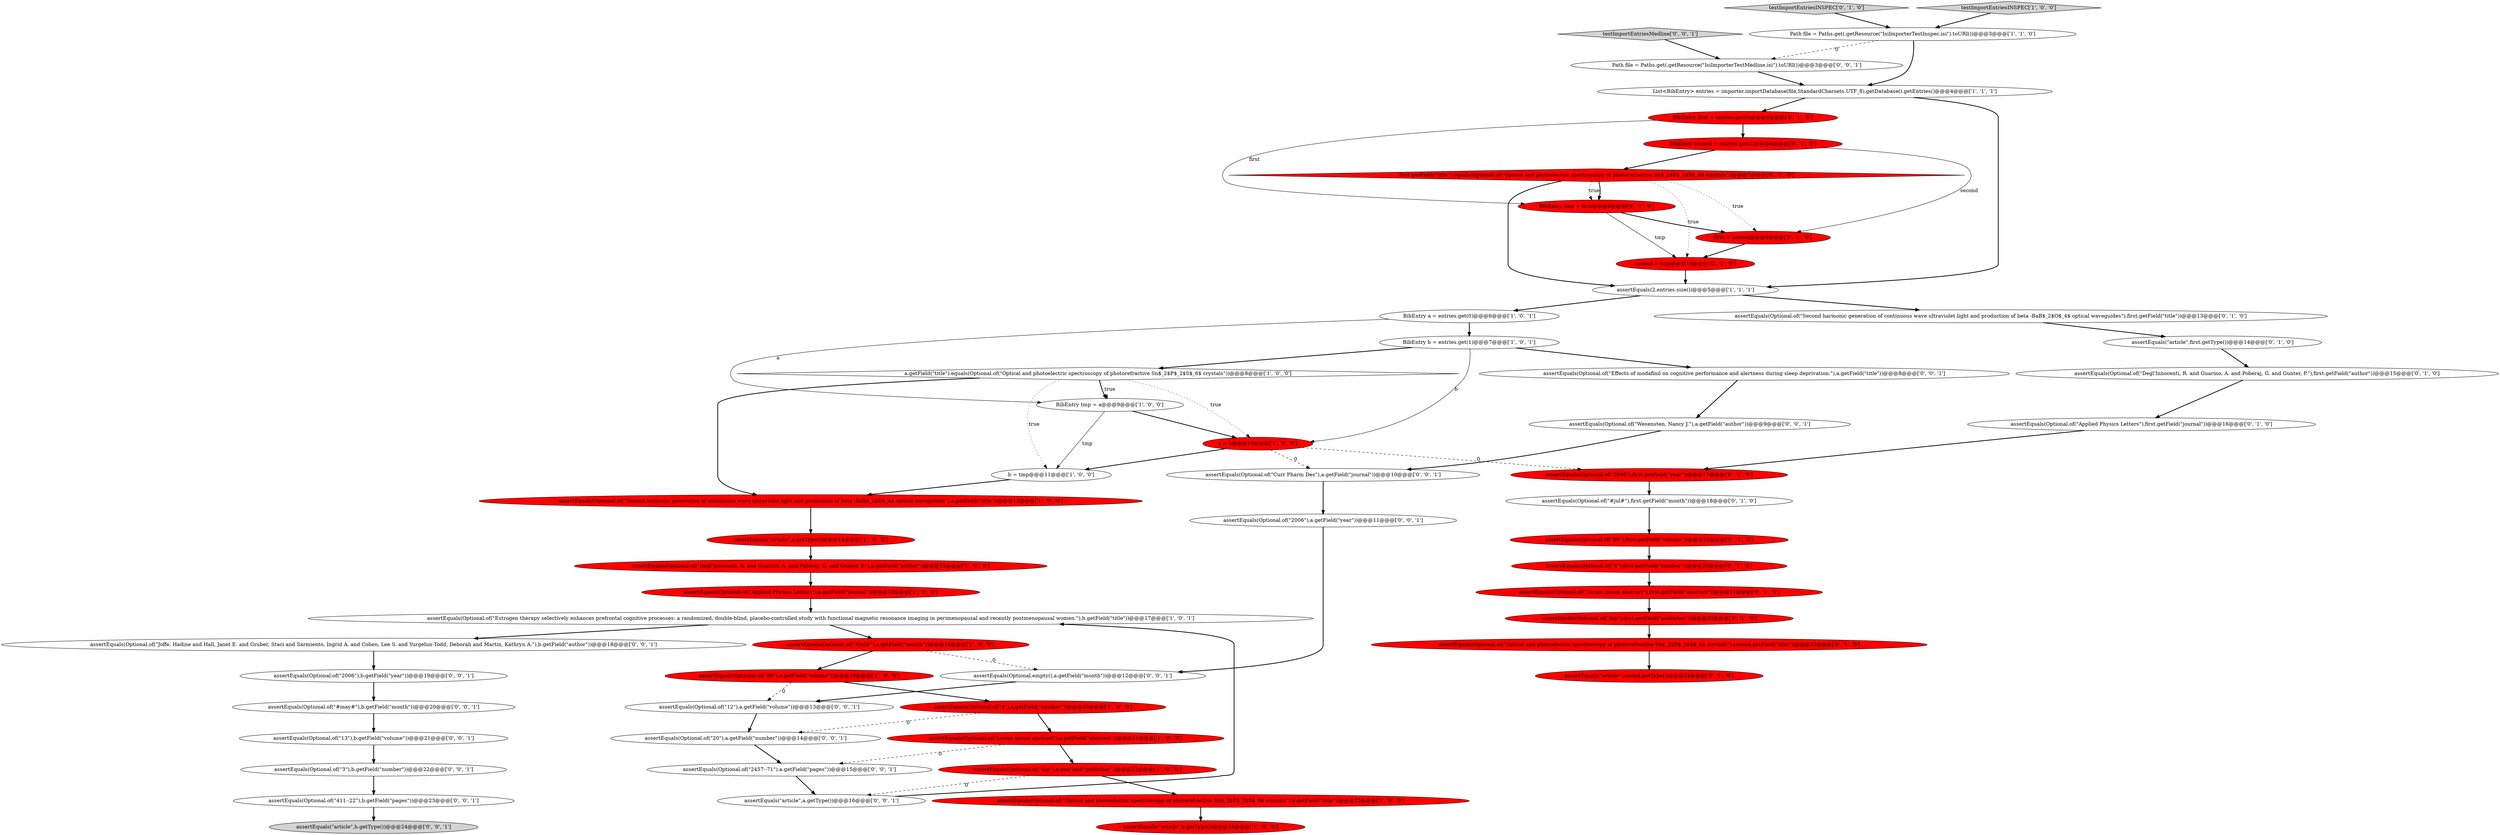 digraph {
41 [style = filled, label = "assertEquals(Optional.of(\"Joffe, Hadine and Hall, Janet E. and Gruber, Staci and Sarmiento, Ingrid A. and Cohen, Lee S. and Yurgelun-Todd, Deborah and Martin, Kathryn A.\"),b.getField(\"author\"))@@@18@@@['0', '0', '1']", fillcolor = white, shape = ellipse image = "AAA0AAABBB3BBB"];
13 [style = filled, label = "assertEquals(Optional.of(\"Lorem ipsum abstract\"),a.getField(\"abstract\"))@@@21@@@['1', '0', '0']", fillcolor = red, shape = ellipse image = "AAA1AAABBB1BBB"];
1 [style = filled, label = "BibEntry tmp = a@@@9@@@['1', '0', '0']", fillcolor = white, shape = ellipse image = "AAA0AAABBB1BBB"];
0 [style = filled, label = "assertEquals(\"article\",a.getType())@@@14@@@['1', '0', '0']", fillcolor = red, shape = ellipse image = "AAA1AAABBB1BBB"];
38 [style = filled, label = "assertEquals(Optional.of(\"Optical and photoelectric spectroscopy of photorefractive Sn$_2$P$_2$S$_6$ crystals\"),second.getField(\"title\"))@@@23@@@['0', '1', '0']", fillcolor = red, shape = ellipse image = "AAA1AAABBB2BBB"];
39 [style = filled, label = "second = tmp@@@10@@@['0', '1', '0']", fillcolor = red, shape = ellipse image = "AAA1AAABBB2BBB"];
34 [style = filled, label = "BibEntry first = entries.get(0)@@@5@@@['0', '1', '0']", fillcolor = red, shape = ellipse image = "AAA1AAABBB2BBB"];
15 [style = filled, label = "assertEquals(Optional.of(\"89\"),a.getField(\"volume\"))@@@19@@@['1', '0', '0']", fillcolor = red, shape = ellipse image = "AAA1AAABBB1BBB"];
7 [style = filled, label = "a = b@@@10@@@['1', '0', '0']", fillcolor = red, shape = ellipse image = "AAA1AAABBB1BBB"];
18 [style = filled, label = "assertEquals(Optional.of(\"Estrogen therapy selectively enhances prefrontal cognitive processes: a randomized, double-blind, placebo-controlled study with functional magnetic resonance imaging in perimenopausal and recently postmenopausal women.\"),b.getField(\"title\"))@@@17@@@['1', '0', '1']", fillcolor = white, shape = ellipse image = "AAA0AAABBB1BBB"];
5 [style = filled, label = "BibEntry b = entries.get(1)@@@7@@@['1', '0', '1']", fillcolor = white, shape = ellipse image = "AAA0AAABBB1BBB"];
35 [style = filled, label = "assertEquals(\"article\",second.getType())@@@24@@@['0', '1', '0']", fillcolor = red, shape = ellipse image = "AAA1AAABBB2BBB"];
4 [style = filled, label = "assertEquals(Optional.of(\"Second harmonic generation of continuous wave ultraviolet light and production of beta -BaB$_2$O$_4$ optical waveguides\"),a.getField(\"title\"))@@@13@@@['1', '0', '0']", fillcolor = red, shape = ellipse image = "AAA1AAABBB1BBB"];
31 [style = filled, label = "assertEquals(Optional.of(\"Lorem ipsum abstract\"),first.getField(\"abstract\"))@@@21@@@['0', '1', '0']", fillcolor = red, shape = ellipse image = "AAA1AAABBB2BBB"];
53 [style = filled, label = "assertEquals(Optional.of(\"Wesensten, Nancy J.\"),a.getField(\"author\"))@@@9@@@['0', '0', '1']", fillcolor = white, shape = ellipse image = "AAA0AAABBB3BBB"];
6 [style = filled, label = "assertEquals(Optional.of(\"Applied Physics Letters\"),a.getField(\"journal\"))@@@16@@@['1', '0', '0']", fillcolor = red, shape = ellipse image = "AAA1AAABBB1BBB"];
30 [style = filled, label = "testImportEntriesINSPEC['0', '1', '0']", fillcolor = lightgray, shape = diamond image = "AAA0AAABBB2BBB"];
36 [style = filled, label = "BibEntry second = entries.get(1)@@@6@@@['0', '1', '0']", fillcolor = red, shape = ellipse image = "AAA1AAABBB2BBB"];
51 [style = filled, label = "Path file = Paths.get(.getResource(\"IsiImporterTestMedline.isi\").toURI())@@@3@@@['0', '0', '1']", fillcolor = white, shape = ellipse image = "AAA0AAABBB3BBB"];
19 [style = filled, label = "assertEquals(2,entries.size())@@@5@@@['1', '1', '1']", fillcolor = white, shape = ellipse image = "AAA0AAABBB1BBB"];
28 [style = filled, label = "assertEquals(Optional.of(\"4\"),first.getField(\"number\"))@@@20@@@['0', '1', '0']", fillcolor = red, shape = ellipse image = "AAA1AAABBB2BBB"];
42 [style = filled, label = "assertEquals(Optional.of(\"20\"),a.getField(\"number\"))@@@14@@@['0', '0', '1']", fillcolor = white, shape = ellipse image = "AAA0AAABBB3BBB"];
21 [style = filled, label = "assertEquals(Optional.of(\"Optical and photoelectric spectroscopy of photorefractive Sn$_2$P$_2$S$_6$ crystals\"),b.getField(\"title\"))@@@23@@@['1', '0', '0']", fillcolor = red, shape = ellipse image = "AAA1AAABBB1BBB"];
20 [style = filled, label = "b = tmp@@@11@@@['1', '0', '0']", fillcolor = white, shape = ellipse image = "AAA0AAABBB1BBB"];
10 [style = filled, label = "Path file = Paths.get(.getResource(\"IsiImporterTestInspec.isi\").toURI())@@@3@@@['1', '1', '0']", fillcolor = white, shape = ellipse image = "AAA0AAABBB1BBB"];
45 [style = filled, label = "assertEquals(Optional.of(\"Curr Pharm Des\"),a.getField(\"journal\"))@@@10@@@['0', '0', '1']", fillcolor = white, shape = ellipse image = "AAA0AAABBB3BBB"];
58 [style = filled, label = "assertEquals(Optional.empty(),a.getField(\"month\"))@@@12@@@['0', '0', '1']", fillcolor = white, shape = ellipse image = "AAA0AAABBB3BBB"];
24 [style = filled, label = "assertEquals(Optional.of(\"#jul#\"),first.getField(\"month\"))@@@18@@@['0', '1', '0']", fillcolor = white, shape = ellipse image = "AAA0AAABBB2BBB"];
12 [style = filled, label = "assertEquals(Optional.of(\"Degl'Innocenti, R. and Guarino, A. and Poberaj, G. and Gunter, P.\"),a.getField(\"author\"))@@@15@@@['1', '0', '0']", fillcolor = red, shape = ellipse image = "AAA1AAABBB1BBB"];
54 [style = filled, label = "assertEquals(Optional.of(\"3\"),b.getField(\"number\"))@@@22@@@['0', '0', '1']", fillcolor = white, shape = ellipse image = "AAA0AAABBB3BBB"];
25 [style = filled, label = "BibEntry tmp = first@@@8@@@['0', '1', '0']", fillcolor = red, shape = ellipse image = "AAA1AAABBB2BBB"];
26 [style = filled, label = "assertEquals(Optional.of(\"Second harmonic generation of continuous wave ultraviolet light and production of beta -BaB$_2$O$_4$ optical waveguides\"),first.getField(\"title\"))@@@13@@@['0', '1', '0']", fillcolor = white, shape = ellipse image = "AAA0AAABBB2BBB"];
47 [style = filled, label = "assertEquals(\"article\",a.getType())@@@16@@@['0', '0', '1']", fillcolor = white, shape = ellipse image = "AAA0AAABBB3BBB"];
56 [style = filled, label = "assertEquals(Optional.of(\"2006\"),a.getField(\"year\"))@@@11@@@['0', '0', '1']", fillcolor = white, shape = ellipse image = "AAA0AAABBB3BBB"];
57 [style = filled, label = "testImportEntriesMedline['0', '0', '1']", fillcolor = lightgray, shape = diamond image = "AAA0AAABBB3BBB"];
29 [style = filled, label = "assertEquals(Optional.of(\"Aip\"),first.getField(\"publisher\"))@@@22@@@['0', '1', '0']", fillcolor = red, shape = ellipse image = "AAA1AAABBB2BBB"];
44 [style = filled, label = "assertEquals(Optional.of(\"#may#\"),b.getField(\"month\"))@@@20@@@['0', '0', '1']", fillcolor = white, shape = ellipse image = "AAA0AAABBB3BBB"];
3 [style = filled, label = "assertEquals(\"article\",b.getType())@@@24@@@['1', '0', '0']", fillcolor = red, shape = ellipse image = "AAA1AAABBB1BBB"];
27 [style = filled, label = "assertEquals(Optional.of(\"89\"),first.getField(\"volume\"))@@@19@@@['0', '1', '0']", fillcolor = red, shape = ellipse image = "AAA1AAABBB2BBB"];
46 [style = filled, label = "assertEquals(Optional.of(\"2457--71\"),a.getField(\"pages\"))@@@15@@@['0', '0', '1']", fillcolor = white, shape = ellipse image = "AAA0AAABBB3BBB"];
2 [style = filled, label = "List<BibEntry> entries = importer.importDatabase(file,StandardCharsets.UTF_8).getDatabase().getEntries()@@@4@@@['1', '1', '1']", fillcolor = white, shape = ellipse image = "AAA0AAABBB1BBB"];
22 [style = filled, label = "assertEquals(\"article\",first.getType())@@@14@@@['0', '1', '0']", fillcolor = white, shape = ellipse image = "AAA0AAABBB2BBB"];
52 [style = filled, label = "assertEquals(Optional.of(\"13\"),b.getField(\"volume\"))@@@21@@@['0', '0', '1']", fillcolor = white, shape = ellipse image = "AAA0AAABBB3BBB"];
32 [style = filled, label = "first = second@@@9@@@['0', '1', '0']", fillcolor = red, shape = ellipse image = "AAA1AAABBB2BBB"];
37 [style = filled, label = "assertEquals(Optional.of(\"Applied Physics Letters\"),first.getField(\"journal\"))@@@16@@@['0', '1', '0']", fillcolor = white, shape = ellipse image = "AAA0AAABBB2BBB"];
49 [style = filled, label = "assertEquals(\"article\",b.getType())@@@24@@@['0', '0', '1']", fillcolor = lightgray, shape = ellipse image = "AAA0AAABBB3BBB"];
43 [style = filled, label = "assertEquals(Optional.of(\"2006\"),b.getField(\"year\"))@@@19@@@['0', '0', '1']", fillcolor = white, shape = ellipse image = "AAA0AAABBB3BBB"];
48 [style = filled, label = "assertEquals(Optional.of(\"411--22\"),b.getField(\"pages\"))@@@23@@@['0', '0', '1']", fillcolor = white, shape = ellipse image = "AAA0AAABBB3BBB"];
50 [style = filled, label = "assertEquals(Optional.of(\"12\"),a.getField(\"volume\"))@@@13@@@['0', '0', '1']", fillcolor = white, shape = ellipse image = "AAA0AAABBB3BBB"];
9 [style = filled, label = "assertEquals(Optional.of(\"4\"),a.getField(\"number\"))@@@20@@@['1', '0', '0']", fillcolor = red, shape = ellipse image = "AAA1AAABBB1BBB"];
23 [style = filled, label = "assertEquals(Optional.of(\"Degl'Innocenti, R. and Guarino, A. and Poberaj, G. and Gunter, P.\"),first.getField(\"author\"))@@@15@@@['0', '1', '0']", fillcolor = white, shape = ellipse image = "AAA0AAABBB2BBB"];
33 [style = filled, label = "first.getField(\"title\").equals(Optional.of(\"Optical and photoelectric spectroscopy of photorefractive Sn$_2$P$_2$S$_6$ crystals\"))@@@7@@@['0', '1', '0']", fillcolor = red, shape = diamond image = "AAA1AAABBB2BBB"];
55 [style = filled, label = "assertEquals(Optional.of(\"Effects of modafinil on cognitive performance and alertness during sleep deprivation.\"),a.getField(\"title\"))@@@8@@@['0', '0', '1']", fillcolor = white, shape = ellipse image = "AAA0AAABBB3BBB"];
8 [style = filled, label = "assertEquals(Optional.of(\"Aip\"),a.getField(\"publisher\"))@@@22@@@['1', '0', '0']", fillcolor = red, shape = ellipse image = "AAA1AAABBB1BBB"];
17 [style = filled, label = "a.getField(\"title\").equals(Optional.of(\"Optical and photoelectric spectroscopy of photorefractive Sn$_2$P$_2$S$_6$ crystals\"))@@@8@@@['1', '0', '0']", fillcolor = white, shape = diamond image = "AAA0AAABBB1BBB"];
40 [style = filled, label = "assertEquals(Optional.of(\"2006\"),first.getField(\"year\"))@@@17@@@['0', '1', '0']", fillcolor = red, shape = ellipse image = "AAA1AAABBB2BBB"];
11 [style = filled, label = "assertEquals(Optional.of(\"#jul#\"),a.getField(\"month\"))@@@18@@@['1', '0', '0']", fillcolor = red, shape = ellipse image = "AAA1AAABBB1BBB"];
16 [style = filled, label = "testImportEntriesINSPEC['1', '0', '0']", fillcolor = lightgray, shape = diamond image = "AAA0AAABBB1BBB"];
14 [style = filled, label = "BibEntry a = entries.get(0)@@@6@@@['1', '0', '1']", fillcolor = white, shape = ellipse image = "AAA0AAABBB1BBB"];
17->20 [style = dotted, label="true"];
5->55 [style = bold, label=""];
39->19 [style = bold, label=""];
58->50 [style = bold, label=""];
48->49 [style = bold, label=""];
2->19 [style = bold, label=""];
8->47 [style = dashed, label="0"];
42->46 [style = bold, label=""];
17->1 [style = bold, label=""];
9->42 [style = dashed, label="0"];
57->51 [style = bold, label=""];
16->10 [style = bold, label=""];
47->18 [style = bold, label=""];
33->32 [style = dotted, label="true"];
6->18 [style = bold, label=""];
36->32 [style = solid, label="second"];
17->1 [style = dotted, label="true"];
0->12 [style = bold, label=""];
27->28 [style = bold, label=""];
18->11 [style = bold, label=""];
14->5 [style = bold, label=""];
2->34 [style = bold, label=""];
28->31 [style = bold, label=""];
25->32 [style = bold, label=""];
1->20 [style = solid, label="tmp"];
31->29 [style = bold, label=""];
54->48 [style = bold, label=""];
7->20 [style = bold, label=""];
46->47 [style = bold, label=""];
5->17 [style = bold, label=""];
12->6 [style = bold, label=""];
1->7 [style = bold, label=""];
36->33 [style = bold, label=""];
22->23 [style = bold, label=""];
53->45 [style = bold, label=""];
11->15 [style = bold, label=""];
26->22 [style = bold, label=""];
4->0 [style = bold, label=""];
20->4 [style = bold, label=""];
5->7 [style = solid, label="b"];
15->50 [style = dashed, label="0"];
13->46 [style = dashed, label="0"];
56->58 [style = bold, label=""];
33->25 [style = dotted, label="true"];
10->51 [style = dashed, label="0"];
23->37 [style = bold, label=""];
19->14 [style = bold, label=""];
14->1 [style = solid, label="a"];
50->42 [style = bold, label=""];
11->58 [style = dashed, label="0"];
33->25 [style = bold, label=""];
51->2 [style = bold, label=""];
15->9 [style = bold, label=""];
7->45 [style = dashed, label="0"];
19->26 [style = bold, label=""];
34->25 [style = solid, label="first"];
34->36 [style = bold, label=""];
55->53 [style = bold, label=""];
44->52 [style = bold, label=""];
30->10 [style = bold, label=""];
8->21 [style = bold, label=""];
45->56 [style = bold, label=""];
7->40 [style = dashed, label="0"];
40->24 [style = bold, label=""];
10->2 [style = bold, label=""];
32->39 [style = bold, label=""];
29->38 [style = bold, label=""];
18->41 [style = bold, label=""];
17->7 [style = dotted, label="true"];
33->19 [style = bold, label=""];
13->8 [style = bold, label=""];
38->35 [style = bold, label=""];
43->44 [style = bold, label=""];
41->43 [style = bold, label=""];
24->27 [style = bold, label=""];
17->4 [style = bold, label=""];
37->40 [style = bold, label=""];
25->39 [style = solid, label="tmp"];
52->54 [style = bold, label=""];
21->3 [style = bold, label=""];
9->13 [style = bold, label=""];
33->39 [style = dotted, label="true"];
}
